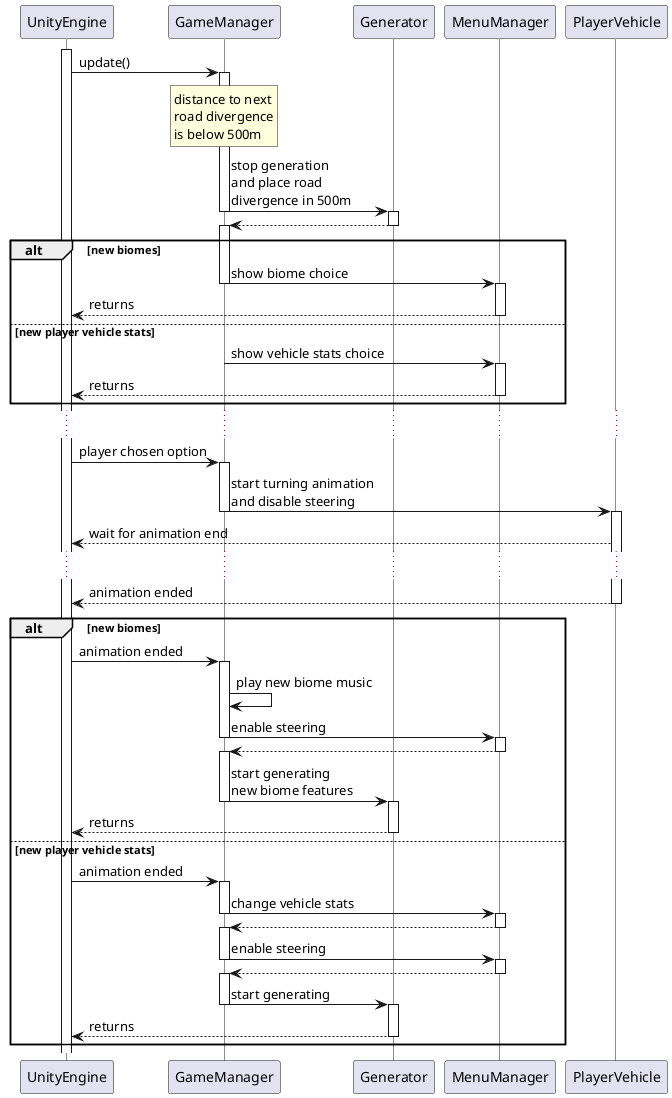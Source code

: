 @startuml
'https://plantuml.com/sequence-diagram

'autonumber
skinparam lifelineStrategy solid
participant UnityEngine
activate UnityEngine
UnityEngine -> GameManager ++: update()
rnote over GameManager: distance to next\nroad divergence\nis below 500m
GameManager -> Generator --++: stop generation\nand place road\ndivergence in 500m
GameManager <-- Generator --++:


alt new biomes
    GameManager -> MenuManager --++: show biome choice
    UnityEngine <-- MenuManager --: returns
else new player vehicle stats
    GameManager -> MenuManager --++: show vehicle stats choice
    UnityEngine <-- MenuManager --: returns
end

...
UnityEngine -> GameManager ++: player chosen option
GameManager -> PlayerVehicle --++: start turning animation\nand disable steering
UnityEngine <-- PlayerVehicle: wait for animation end
...
UnityEngine <-- PlayerVehicle--: animation ended

alt new biomes
UnityEngine -> GameManager ++: animation ended
    GameManager -> GameManager: play new biome music
    GameManager -> MenuManager --++: enable steering
    GameManager <-- MenuManager --++:
    GameManager -> Generator --++: start generating\nnew biome features
    UnityEngine <-- Generator --: returns

else new player vehicle stats
    UnityEngine -> GameManager ++: animation ended
    GameManager -> MenuManager --++: change vehicle stats
    GameManager <-- MenuManager --++:
    GameManager -> MenuManager --++: enable steering
    GameManager <-- MenuManager --++:
    GameManager -> Generator --++: start generating
    UnityEngine <-- Generator --: returns
    'UnityEngine <-- MenuManager --: returns
end




@enduml

